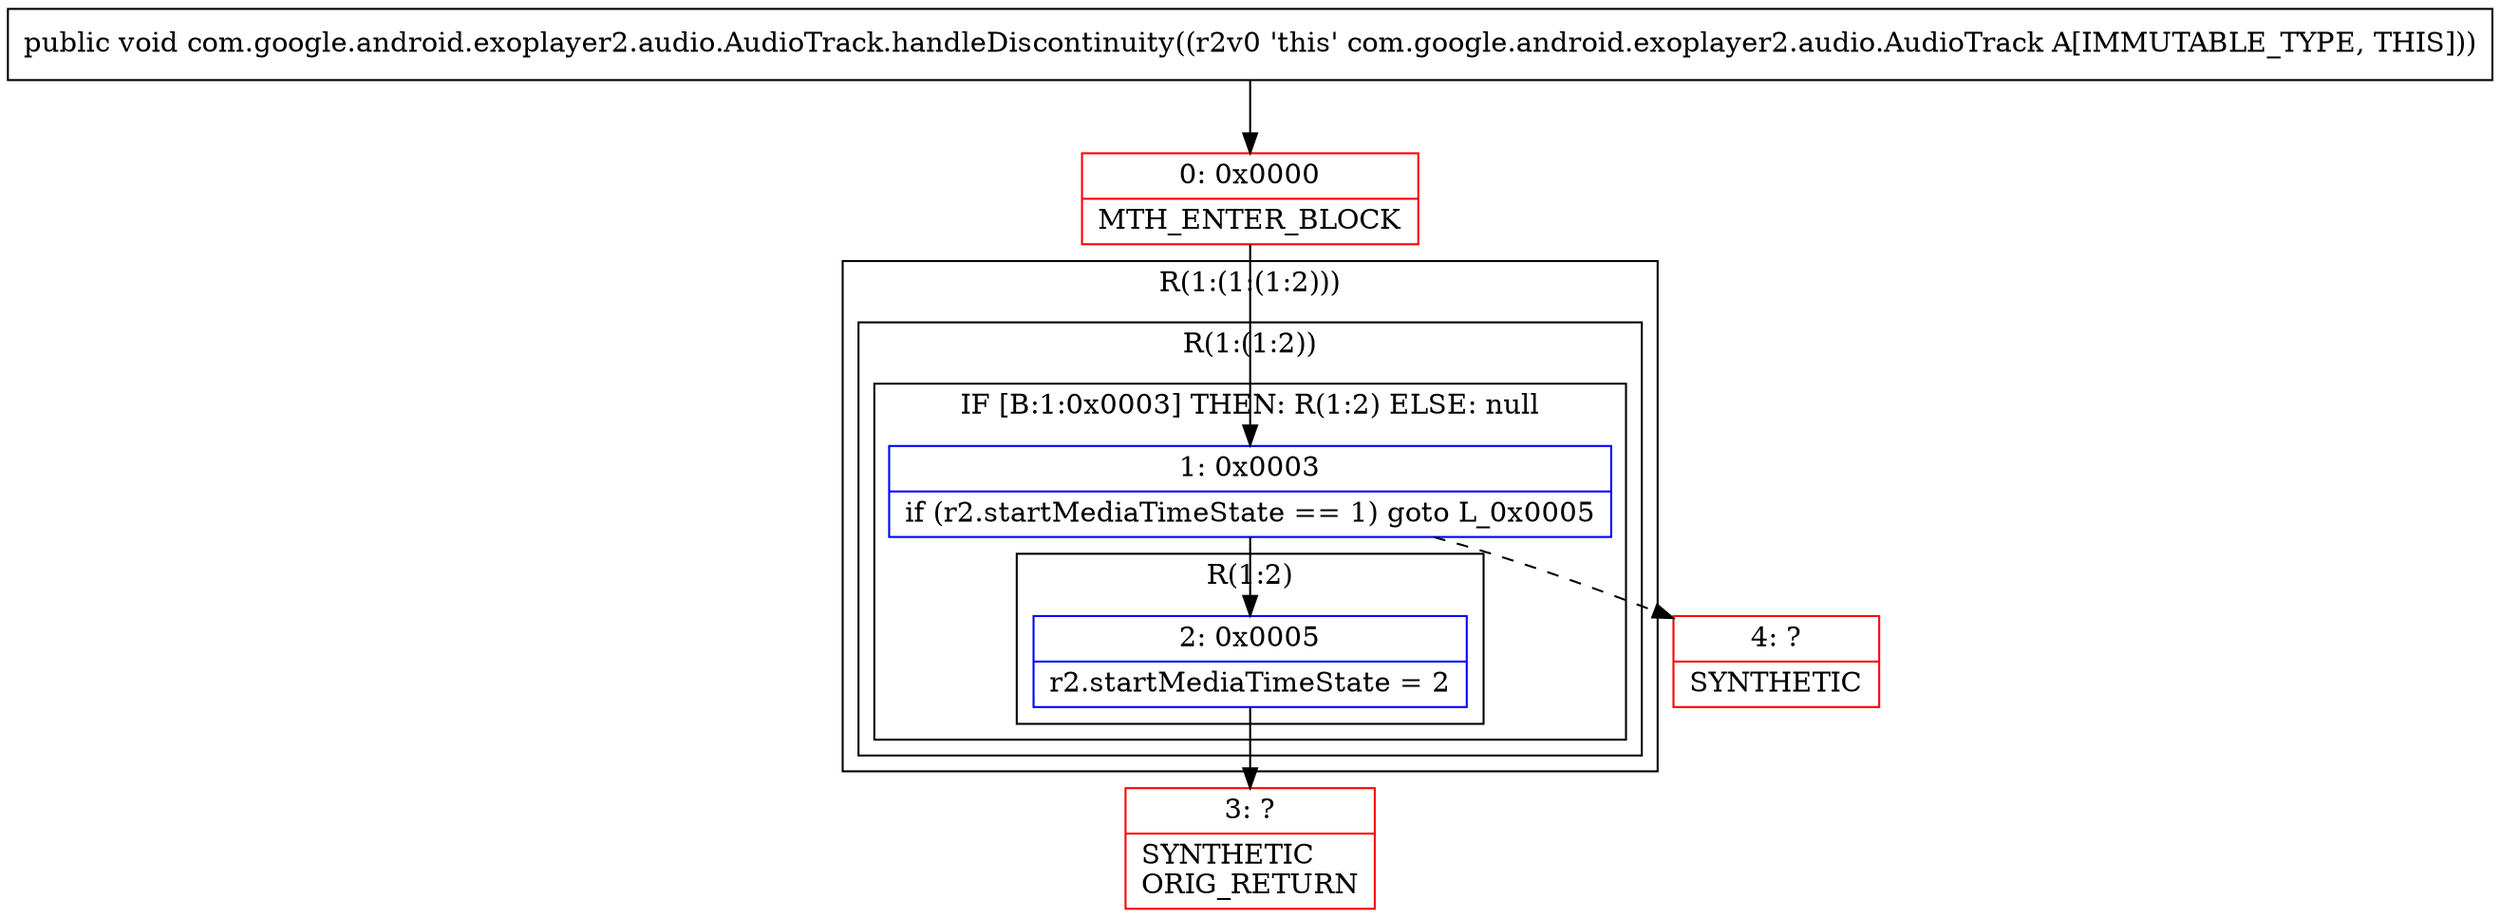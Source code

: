 digraph "CFG forcom.google.android.exoplayer2.audio.AudioTrack.handleDiscontinuity()V" {
subgraph cluster_Region_537151018 {
label = "R(1:(1:(1:2)))";
node [shape=record,color=blue];
subgraph cluster_Region_424185309 {
label = "R(1:(1:2))";
node [shape=record,color=blue];
subgraph cluster_IfRegion_117242309 {
label = "IF [B:1:0x0003] THEN: R(1:2) ELSE: null";
node [shape=record,color=blue];
Node_1 [shape=record,label="{1\:\ 0x0003|if (r2.startMediaTimeState == 1) goto L_0x0005\l}"];
subgraph cluster_Region_1249896954 {
label = "R(1:2)";
node [shape=record,color=blue];
Node_2 [shape=record,label="{2\:\ 0x0005|r2.startMediaTimeState = 2\l}"];
}
}
}
}
Node_0 [shape=record,color=red,label="{0\:\ 0x0000|MTH_ENTER_BLOCK\l}"];
Node_3 [shape=record,color=red,label="{3\:\ ?|SYNTHETIC\lORIG_RETURN\l}"];
Node_4 [shape=record,color=red,label="{4\:\ ?|SYNTHETIC\l}"];
MethodNode[shape=record,label="{public void com.google.android.exoplayer2.audio.AudioTrack.handleDiscontinuity((r2v0 'this' com.google.android.exoplayer2.audio.AudioTrack A[IMMUTABLE_TYPE, THIS])) }"];
MethodNode -> Node_0;
Node_1 -> Node_2;
Node_1 -> Node_4[style=dashed];
Node_2 -> Node_3;
Node_0 -> Node_1;
}

